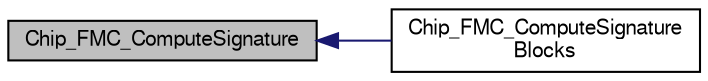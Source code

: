 digraph "Chip_FMC_ComputeSignature"
{
  edge [fontname="FreeSans",fontsize="10",labelfontname="FreeSans",labelfontsize="10"];
  node [fontname="FreeSans",fontsize="10",shape=record];
  rankdir="LR";
  Node1 [label="Chip_FMC_ComputeSignature",height=0.2,width=0.4,color="black", fillcolor="grey75", style="filled", fontcolor="black"];
  Node1 -> Node2 [dir="back",color="midnightblue",fontsize="10",style="solid"];
  Node2 [label="Chip_FMC_ComputeSignature\lBlocks",height=0.2,width=0.4,color="black", fillcolor="white", style="filled",URL="$group__FMC__17XX__40XX.html#ga1341098e386d4291bf7ad3fb43b6d3bc",tooltip="Start computation of a signature for a FLASH memory address and block count. "];
}
